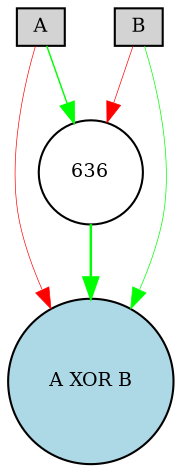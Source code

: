 digraph {
	node [fontsize=9 height=0.2 shape=circle width=0.2]
	A [fillcolor=lightgray shape=box style=filled]
	B [fillcolor=lightgray shape=box style=filled]
	"A XOR B" [fillcolor=lightblue style=filled]
	636 [fillcolor=white style=filled]
	B -> "A XOR B" [color=green penwidth=0.34115305683934993 style=solid]
	B -> 636 [color=red penwidth=0.33302127727951786 style=solid]
	636 -> "A XOR B" [color=green penwidth=1.1746464835663555 style=solid]
	A -> 636 [color=green penwidth=0.685463882040856 style=solid]
	A -> "A XOR B" [color=red penwidth=0.32535612380466983 style=solid]
}
